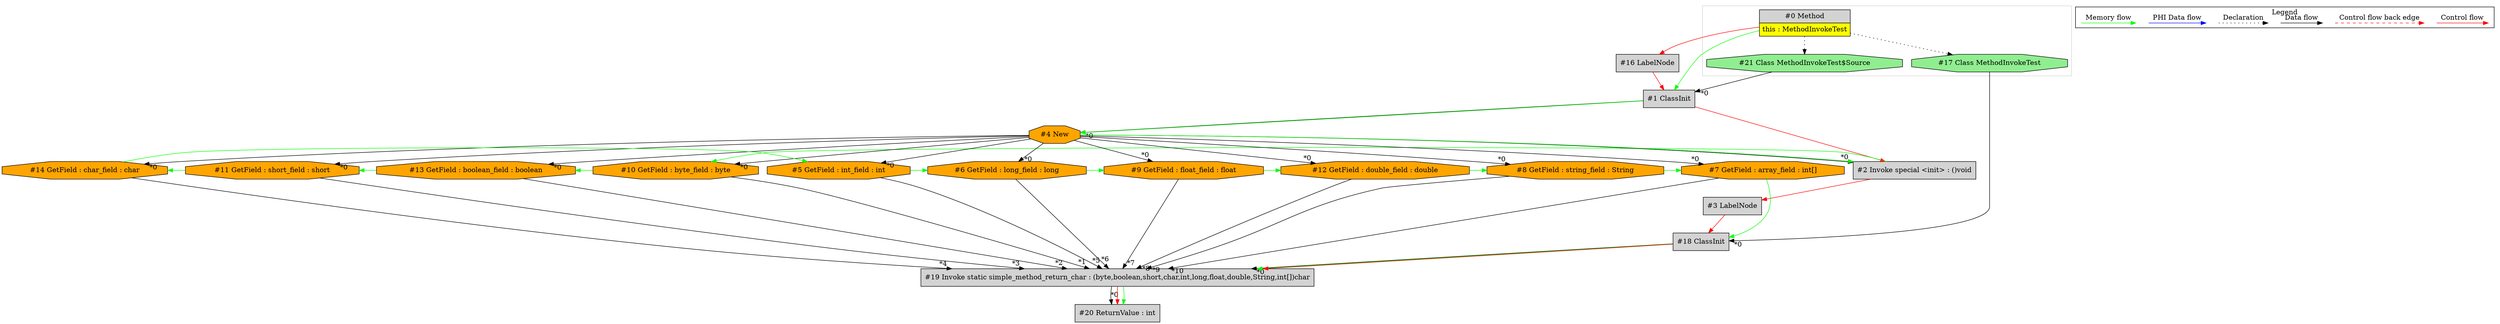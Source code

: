 digraph {
 node0[margin="0", label=<<table border="0" cellborder="1" cellspacing="0" cellpadding="5"><tr><td colspan="1">#0 Method</td></tr><tr><td port="prj15" bgcolor="yellow">this : MethodInvokeTest</td></tr></table>>,shape=none, fillcolor=lightgrey, style=filled];
 node21[label="#21 Class MethodInvokeTest$Source",shape=octagon, fillcolor=lightgreen, style=filled];
 node0 -> node21[style=dotted];
 node1[label="#1 ClassInit",shape=box, fillcolor=lightgrey, style=filled];
 node21 -> node1[headlabel="*0", labeldistance=2];
 node16 -> node1[labeldistance=2, color=red, fontcolor=red];
 node0 -> node1[labeldistance=2, color=green, constraint=false];
 node16[label="#16 LabelNode",shape=box, fillcolor=lightgrey, style=filled];
 node0 -> node16[labeldistance=2, color=red, fontcolor=red];
 node2[label="#2 Invoke special <init> : ()void",shape=box, fillcolor=lightgrey, style=filled];
 node4 -> node2[headlabel="*0", labeldistance=2];
 node1 -> node2[labeldistance=2, color=red, fontcolor=red];
 node4 -> node2[labeldistance=2, color=green, constraint=false];
 node4[label="#4 New",shape=octagon, fillcolor=orange, style=filled];
 node1 -> node4[headlabel="*0", labeldistance=2];
 node1 -> node4[labeldistance=2, color=green, constraint=false];
 node14[label="#14 GetField : char_field : char",shape=octagon, fillcolor=orange, style=filled];
 node4 -> node14[headlabel="*0", labeldistance=2];
 node11 -> node14[labeldistance=2, color=green, constraint=false];
 node11[label="#11 GetField : short_field : short",shape=octagon, fillcolor=orange, style=filled];
 node4 -> node11[headlabel="*0", labeldistance=2];
 node13 -> node11[labeldistance=2, color=green, constraint=false];
 node13[label="#13 GetField : boolean_field : boolean",shape=octagon, fillcolor=orange, style=filled];
 node4 -> node13[headlabel="*0", labeldistance=2];
 node10 -> node13[labeldistance=2, color=green, constraint=false];
 node10[label="#10 GetField : byte_field : byte",shape=octagon, fillcolor=orange, style=filled];
 node4 -> node10[headlabel="*0", labeldistance=2];
 node2 -> node10[labeldistance=2, color=green, constraint=false];
 node19[label="#19 Invoke static simple_method_return_char : (byte,boolean,short,char,int,long,float,double,String,int[])char",shape=box, fillcolor=lightgrey, style=filled];
 node18 -> node19[headlabel="*0", labeldistance=2];
 node10 -> node19[headlabel="*1", labeldistance=2];
 node13 -> node19[headlabel="*2", labeldistance=2];
 node11 -> node19[headlabel="*3", labeldistance=2];
 node14 -> node19[headlabel="*4", labeldistance=2];
 node5 -> node19[headlabel="*5", labeldistance=2];
 node6 -> node19[headlabel="*6", labeldistance=2];
 node9 -> node19[headlabel="*7", labeldistance=2];
 node12 -> node19[headlabel="*8", labeldistance=2];
 node8 -> node19[headlabel="*9", labeldistance=2];
 node7 -> node19[headlabel="*10", labeldistance=2];
 node18 -> node19[labeldistance=2, color=green, constraint=false];
 node18 -> node19[labeldistance=2, color=red, fontcolor=red];
 node18[label="#18 ClassInit",shape=box, fillcolor=lightgrey, style=filled];
 node17 -> node18[headlabel="*0", labeldistance=2];
 node7 -> node18[labeldistance=2, color=green, constraint=false];
 node3 -> node18[labeldistance=2, color=red, fontcolor=red];
 node3[label="#3 LabelNode",shape=box, fillcolor=lightgrey, style=filled];
 node2 -> node3[labeldistance=2, color=red, fontcolor=red];
 node7[label="#7 GetField : array_field : int[]",shape=octagon, fillcolor=orange, style=filled];
 node4 -> node7[headlabel="*0", labeldistance=2];
 node8 -> node7[labeldistance=2, color=green, constraint=false];
 node8[label="#8 GetField : string_field : String",shape=octagon, fillcolor=orange, style=filled];
 node4 -> node8[headlabel="*0", labeldistance=2];
 node12 -> node8[labeldistance=2, color=green, constraint=false];
 node12[label="#12 GetField : double_field : double",shape=octagon, fillcolor=orange, style=filled];
 node4 -> node12[headlabel="*0", labeldistance=2];
 node9 -> node12[labeldistance=2, color=green, constraint=false];
 node9[label="#9 GetField : float_field : float",shape=octagon, fillcolor=orange, style=filled];
 node4 -> node9[headlabel="*0", labeldistance=2];
 node6 -> node9[labeldistance=2, color=green, constraint=false];
 node6[label="#6 GetField : long_field : long",shape=octagon, fillcolor=orange, style=filled];
 node4 -> node6[headlabel="*0", labeldistance=2];
 node5 -> node6[labeldistance=2, color=green, constraint=false];
 node5[label="#5 GetField : int_field : int",shape=octagon, fillcolor=orange, style=filled];
 node4 -> node5[headlabel="*0", labeldistance=2];
 node14 -> node5[labeldistance=2, color=green, constraint=false];
 node17[label="#17 Class MethodInvokeTest",shape=octagon, fillcolor=lightgreen, style=filled];
 node0 -> node17[style=dotted];
 node20[label="#20 ReturnValue : int",shape=box, fillcolor=lightgrey, style=filled];
 node19 -> node20[headlabel="*0", labeldistance=2];
 node19 -> node20[labeldistance=2, color=red, fontcolor=red];
 node19 -> node20[labeldistance=2, color=green, constraint=false];
 subgraph cluster_0 {
  color=lightgray;
  node0;
  node17;
  node21;
 }
 subgraph cluster_000 {
  label = "Legend";
  node [shape=point]
  {
   rank=same;
   c0 [style = invis];
   c1 [style = invis];
   c2 [style = invis];
   c3 [style = invis];
   d0 [style = invis];
   d1 [style = invis];
   d2 [style = invis];
   d3 [style = invis];
   d4 [style = invis];
   d5 [style = invis];
   d6 [style = invis];
   d7 [style = invis];
  }
  c0 -> c1 [label="Control flow", style=solid, color=red]
  c2 -> c3 [label="Control flow back edge", style=dashed, color=red]
  d0 -> d1 [label="Data flow"]
  d2 -> d3 [label="Declaration", style=dotted]
  d4 -> d5 [label="PHI Data flow", color=blue]
  d6 -> d7 [label="Memory flow", color=green]
 }

}

